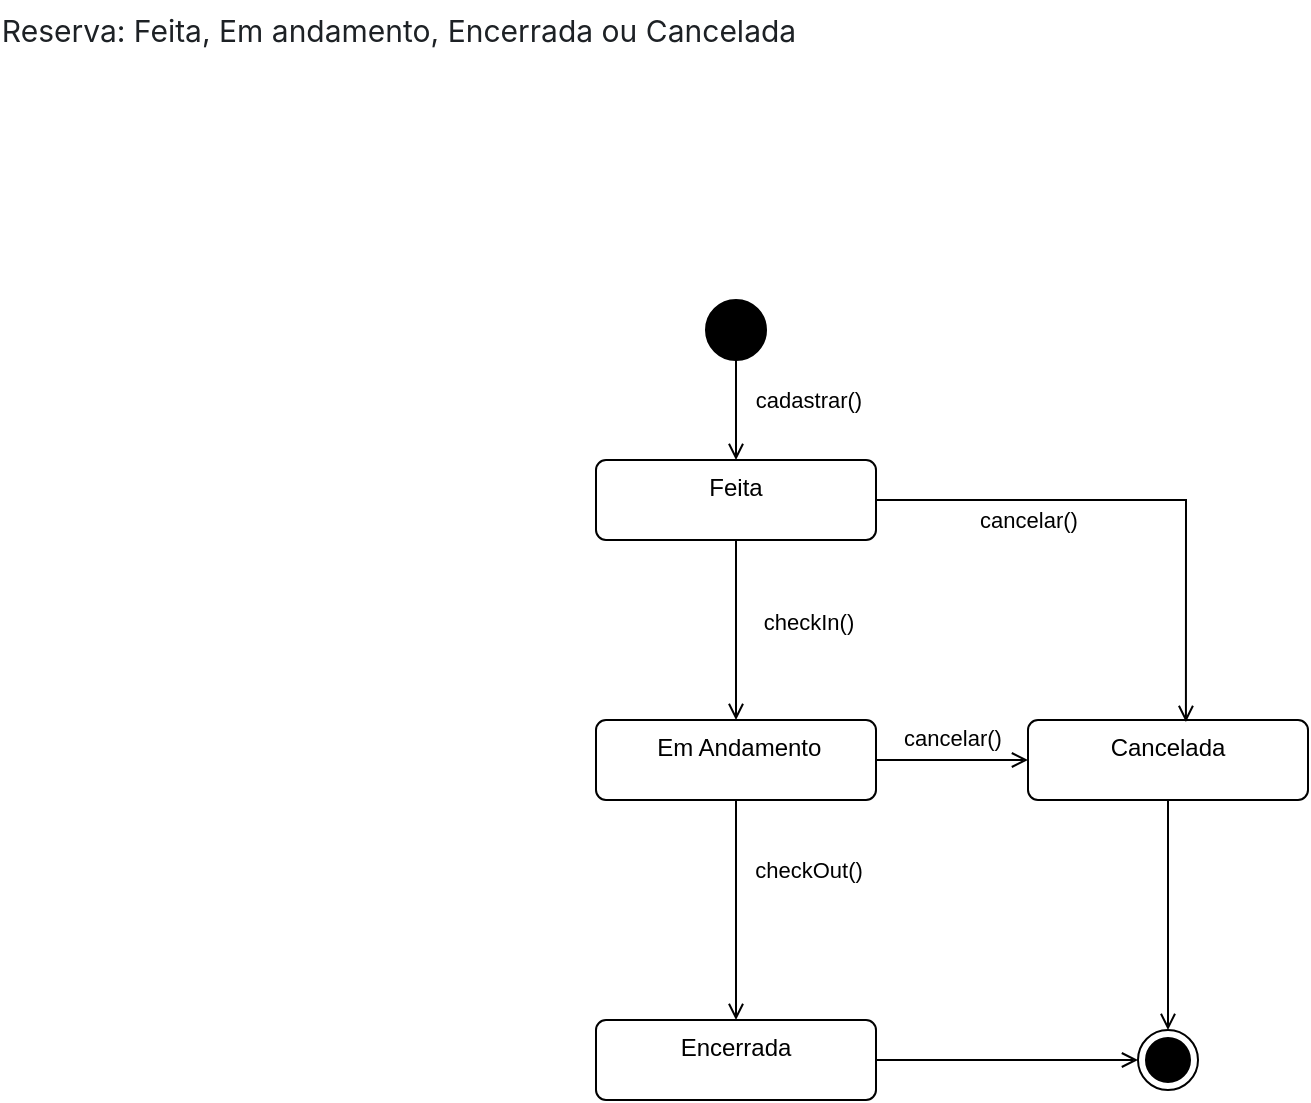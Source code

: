 <mxfile version="27.1.6">
  <diagram name="Página-1" id="ruXlEYKfGkf3GNL-AkUq">
    <mxGraphModel dx="815" dy="1598" grid="1" gridSize="10" guides="1" tooltips="1" connect="1" arrows="1" fold="1" page="1" pageScale="1" pageWidth="827" pageHeight="1169" math="0" shadow="0">
      <root>
        <mxCell id="0" />
        <mxCell id="1" parent="0" />
        <mxCell id="8UiNggiZMsC31rw5k0Jw-4" value="" style="edgeStyle=orthogonalEdgeStyle;rounded=0;orthogonalLoop=1;jettySize=auto;html=1;endArrow=open;endFill=0;" parent="1" source="8UiNggiZMsC31rw5k0Jw-1" target="8UiNggiZMsC31rw5k0Jw-3" edge="1">
          <mxGeometry relative="1" as="geometry" />
        </mxCell>
        <mxCell id="8UiNggiZMsC31rw5k0Jw-5" value="&lt;font style=&quot;vertical-align: inherit;&quot;&gt;&lt;font style=&quot;vertical-align: inherit;&quot;&gt;cadastrar()&lt;/font&gt;&lt;/font&gt;" style="edgeLabel;html=1;align=center;verticalAlign=middle;resizable=0;points=[];fontFamily=Helvetica;fontSize=11;fontColor=default;labelBackgroundColor=default;" parent="8UiNggiZMsC31rw5k0Jw-4" vertex="1" connectable="0">
          <mxGeometry x="-0.28" relative="1" as="geometry">
            <mxPoint x="36" y="2" as="offset" />
          </mxGeometry>
        </mxCell>
        <mxCell id="8UiNggiZMsC31rw5k0Jw-1" value="" style="ellipse;fillColor=strokeColor;html=1;" parent="1" vertex="1">
          <mxGeometry x="399" y="80" width="30" height="30" as="geometry" />
        </mxCell>
        <mxCell id="Ub563v0k016NC7_-h679-6" style="edgeStyle=orthogonalEdgeStyle;rounded=0;orthogonalLoop=1;jettySize=auto;html=1;entryX=0.5;entryY=0;entryDx=0;entryDy=0;endArrow=open;endFill=0;" edge="1" parent="1" source="8UiNggiZMsC31rw5k0Jw-3" target="Ub563v0k016NC7_-h679-5">
          <mxGeometry relative="1" as="geometry" />
        </mxCell>
        <mxCell id="Ub563v0k016NC7_-h679-18" value="&lt;font style=&quot;vertical-align: inherit;&quot;&gt;&lt;font style=&quot;vertical-align: inherit;&quot;&gt;&lt;font style=&quot;vertical-align: inherit;&quot;&gt;&lt;font style=&quot;vertical-align: inherit;&quot;&gt;&lt;font style=&quot;vertical-align: inherit;&quot;&gt;&lt;font style=&quot;vertical-align: inherit;&quot;&gt;checkIn()&lt;/font&gt;&lt;/font&gt;&lt;/font&gt;&lt;/font&gt;&lt;/font&gt;&lt;/font&gt;" style="edgeLabel;html=1;align=center;verticalAlign=middle;resizable=0;points=[];fontFamily=Helvetica;fontSize=11;fontColor=default;labelBackgroundColor=default;" vertex="1" connectable="0" parent="Ub563v0k016NC7_-h679-6">
          <mxGeometry x="-0.089" y="-1" relative="1" as="geometry">
            <mxPoint x="37" as="offset" />
          </mxGeometry>
        </mxCell>
        <mxCell id="8UiNggiZMsC31rw5k0Jw-3" value="&lt;font style=&quot;vertical-align: inherit;&quot;&gt;&lt;font style=&quot;vertical-align: inherit;&quot;&gt;&lt;font style=&quot;vertical-align: inherit;&quot;&gt;&lt;font style=&quot;vertical-align: inherit;&quot;&gt;&lt;font style=&quot;vertical-align: inherit;&quot;&gt;&lt;font style=&quot;vertical-align: inherit;&quot;&gt;&lt;font style=&quot;vertical-align: inherit;&quot;&gt;&lt;font style=&quot;vertical-align: inherit;&quot;&gt;Feita&lt;/font&gt;&lt;/font&gt;&lt;/font&gt;&lt;/font&gt;&lt;/font&gt;&lt;/font&gt;&lt;/font&gt;&lt;/font&gt;" style="html=1;align=center;verticalAlign=top;rounded=1;absoluteArcSize=1;arcSize=10;dashed=0;whiteSpace=wrap;" parent="1" vertex="1">
          <mxGeometry x="344" y="160" width="140" height="40" as="geometry" />
        </mxCell>
        <mxCell id="Ub563v0k016NC7_-h679-1" value="&lt;span style=&quot;color: rgb(29, 33, 37); font-family: -apple-system, BlinkMacSystemFont, &amp;quot;Segoe UI&amp;quot;, Roboto, &amp;quot;Helvetica Neue&amp;quot;, Arial, &amp;quot;Noto Sans&amp;quot;, &amp;quot;Liberation Sans&amp;quot;, sans-serif, &amp;quot;Apple Color Emoji&amp;quot;, &amp;quot;Segoe UI Emoji&amp;quot;, &amp;quot;Segoe UI Symbol&amp;quot;, &amp;quot;Noto Color Emoji&amp;quot;; font-size: 15px; text-align: start; text-wrap-mode: wrap; background-color: rgb(255, 255, 255);&quot;&gt;&lt;font style=&quot;vertical-align: inherit;&quot;&gt;&lt;font style=&quot;vertical-align: inherit;&quot;&gt;Reserva: Feita, Em andamento, Encerrada ou Cancelada&lt;/font&gt;&lt;/font&gt;&lt;/span&gt;" style="text;html=1;align=center;verticalAlign=middle;resizable=0;points=[];autosize=1;strokeColor=none;fillColor=none;" vertex="1" parent="1">
          <mxGeometry x="50" y="-70" width="390" height="30" as="geometry" />
        </mxCell>
        <mxCell id="Ub563v0k016NC7_-h679-9" style="edgeStyle=orthogonalEdgeStyle;shape=connector;rounded=0;orthogonalLoop=1;jettySize=auto;html=1;entryX=0.5;entryY=0;entryDx=0;entryDy=0;strokeColor=default;align=center;verticalAlign=middle;fontFamily=Helvetica;fontSize=11;fontColor=default;labelBackgroundColor=default;endArrow=open;endFill=0;" edge="1" parent="1" source="Ub563v0k016NC7_-h679-5" target="Ub563v0k016NC7_-h679-8">
          <mxGeometry relative="1" as="geometry" />
        </mxCell>
        <mxCell id="Ub563v0k016NC7_-h679-19" value="&lt;font style=&quot;vertical-align: inherit;&quot;&gt;&lt;font style=&quot;vertical-align: inherit;&quot;&gt;checkOut()&lt;/font&gt;&lt;/font&gt;" style="edgeLabel;html=1;align=center;verticalAlign=middle;resizable=0;points=[];fontFamily=Helvetica;fontSize=11;fontColor=default;labelBackgroundColor=default;" vertex="1" connectable="0" parent="Ub563v0k016NC7_-h679-9">
          <mxGeometry x="-0.364" y="3" relative="1" as="geometry">
            <mxPoint x="33" as="offset" />
          </mxGeometry>
        </mxCell>
        <mxCell id="Ub563v0k016NC7_-h679-13" style="edgeStyle=orthogonalEdgeStyle;shape=connector;rounded=0;orthogonalLoop=1;jettySize=auto;html=1;entryX=0;entryY=0.5;entryDx=0;entryDy=0;strokeColor=default;align=center;verticalAlign=middle;fontFamily=Helvetica;fontSize=11;fontColor=default;labelBackgroundColor=default;endArrow=open;endFill=0;" edge="1" parent="1" source="Ub563v0k016NC7_-h679-5" target="Ub563v0k016NC7_-h679-11">
          <mxGeometry relative="1" as="geometry" />
        </mxCell>
        <mxCell id="Ub563v0k016NC7_-h679-5" value="&lt;font style=&quot;vertical-align: inherit;&quot;&gt;&lt;font style=&quot;vertical-align: inherit;&quot;&gt;&lt;font style=&quot;vertical-align: inherit;&quot;&gt;&lt;font style=&quot;vertical-align: inherit;&quot;&gt;&lt;font style=&quot;vertical-align: inherit;&quot;&gt;&lt;font style=&quot;vertical-align: inherit;&quot;&gt;&lt;font style=&quot;vertical-align: inherit;&quot;&gt;&lt;font style=&quot;vertical-align: inherit;&quot;&gt;&lt;font style=&quot;vertical-align: inherit;&quot;&gt;&lt;font style=&quot;vertical-align: inherit;&quot;&gt;&lt;font style=&quot;vertical-align: inherit;&quot;&gt;&lt;font style=&quot;vertical-align: inherit;&quot;&gt;&amp;nbsp;Em Andamento&lt;/font&gt;&lt;/font&gt;&lt;/font&gt;&lt;/font&gt;&lt;/font&gt;&lt;/font&gt;&lt;/font&gt;&lt;/font&gt;&lt;/font&gt;&lt;/font&gt;&lt;/font&gt;&lt;/font&gt;" style="html=1;align=center;verticalAlign=top;rounded=1;absoluteArcSize=1;arcSize=10;dashed=0;whiteSpace=wrap;" vertex="1" parent="1">
          <mxGeometry x="344" y="290" width="140" height="40" as="geometry" />
        </mxCell>
        <mxCell id="Ub563v0k016NC7_-h679-16" style="edgeStyle=orthogonalEdgeStyle;shape=connector;rounded=0;orthogonalLoop=1;jettySize=auto;html=1;strokeColor=default;align=center;verticalAlign=middle;fontFamily=Helvetica;fontSize=11;fontColor=default;labelBackgroundColor=default;endArrow=open;endFill=0;entryX=0;entryY=0.5;entryDx=0;entryDy=0;" edge="1" parent="1" source="Ub563v0k016NC7_-h679-8" target="Ub563v0k016NC7_-h679-14">
          <mxGeometry relative="1" as="geometry">
            <mxPoint x="610" y="460" as="targetPoint" />
          </mxGeometry>
        </mxCell>
        <mxCell id="Ub563v0k016NC7_-h679-8" value="&lt;font style=&quot;vertical-align: inherit;&quot;&gt;&lt;font style=&quot;vertical-align: inherit;&quot;&gt;&lt;font style=&quot;vertical-align: inherit;&quot;&gt;&lt;font style=&quot;vertical-align: inherit;&quot;&gt;&lt;font style=&quot;vertical-align: inherit;&quot;&gt;&lt;font style=&quot;vertical-align: inherit;&quot;&gt;&lt;font style=&quot;vertical-align: inherit;&quot;&gt;&lt;font style=&quot;vertical-align: inherit;&quot;&gt;&lt;font style=&quot;vertical-align: inherit;&quot;&gt;&lt;font style=&quot;vertical-align: inherit;&quot;&gt;&lt;font style=&quot;vertical-align: inherit;&quot;&gt;&lt;font style=&quot;vertical-align: inherit;&quot;&gt;&lt;font style=&quot;vertical-align: inherit;&quot;&gt;&lt;font style=&quot;vertical-align: inherit;&quot;&gt;Encerrada&lt;/font&gt;&lt;/font&gt;&lt;/font&gt;&lt;/font&gt;&lt;/font&gt;&lt;/font&gt;&lt;/font&gt;&lt;/font&gt;&lt;/font&gt;&lt;/font&gt;&lt;/font&gt;&lt;/font&gt;&lt;/font&gt;&lt;/font&gt;" style="html=1;align=center;verticalAlign=top;rounded=1;absoluteArcSize=1;arcSize=10;dashed=0;whiteSpace=wrap;" vertex="1" parent="1">
          <mxGeometry x="344" y="440" width="140" height="40" as="geometry" />
        </mxCell>
        <mxCell id="Ub563v0k016NC7_-h679-17" style="edgeStyle=orthogonalEdgeStyle;shape=connector;rounded=0;orthogonalLoop=1;jettySize=auto;html=1;strokeColor=default;align=center;verticalAlign=middle;fontFamily=Helvetica;fontSize=11;fontColor=default;labelBackgroundColor=default;endArrow=open;endFill=0;entryX=0.5;entryY=0;entryDx=0;entryDy=0;" edge="1" parent="1" source="Ub563v0k016NC7_-h679-11" target="Ub563v0k016NC7_-h679-14">
          <mxGeometry relative="1" as="geometry">
            <mxPoint x="630" y="440" as="targetPoint" />
          </mxGeometry>
        </mxCell>
        <mxCell id="Ub563v0k016NC7_-h679-11" value="&lt;font style=&quot;vertical-align: inherit;&quot;&gt;&lt;font style=&quot;vertical-align: inherit;&quot;&gt;&lt;font style=&quot;vertical-align: inherit;&quot;&gt;&lt;font style=&quot;vertical-align: inherit;&quot;&gt;&lt;font style=&quot;vertical-align: inherit;&quot;&gt;&lt;font style=&quot;vertical-align: inherit;&quot;&gt;&lt;font style=&quot;vertical-align: inherit;&quot;&gt;&lt;font style=&quot;vertical-align: inherit;&quot;&gt;&lt;font style=&quot;vertical-align: inherit;&quot;&gt;&lt;font style=&quot;vertical-align: inherit;&quot;&gt;&lt;font style=&quot;vertical-align: inherit;&quot;&gt;&lt;font style=&quot;vertical-align: inherit;&quot;&gt;&lt;font style=&quot;vertical-align: inherit;&quot;&gt;&lt;font style=&quot;vertical-align: inherit;&quot;&gt;&lt;font style=&quot;vertical-align: inherit;&quot;&gt;&lt;font style=&quot;vertical-align: inherit;&quot;&gt;Cancelada&lt;/font&gt;&lt;/font&gt;&lt;/font&gt;&lt;/font&gt;&lt;/font&gt;&lt;/font&gt;&lt;/font&gt;&lt;/font&gt;&lt;/font&gt;&lt;/font&gt;&lt;/font&gt;&lt;/font&gt;&lt;/font&gt;&lt;/font&gt;&lt;/font&gt;&lt;/font&gt;" style="html=1;align=center;verticalAlign=top;rounded=1;absoluteArcSize=1;arcSize=10;dashed=0;whiteSpace=wrap;" vertex="1" parent="1">
          <mxGeometry x="560" y="290" width="140" height="40" as="geometry" />
        </mxCell>
        <mxCell id="Ub563v0k016NC7_-h679-12" style="edgeStyle=orthogonalEdgeStyle;shape=connector;rounded=0;orthogonalLoop=1;jettySize=auto;html=1;entryX=0.564;entryY=0.025;entryDx=0;entryDy=0;entryPerimeter=0;strokeColor=default;align=center;verticalAlign=middle;fontFamily=Helvetica;fontSize=11;fontColor=default;labelBackgroundColor=default;endArrow=open;endFill=0;" edge="1" parent="1" source="8UiNggiZMsC31rw5k0Jw-3" target="Ub563v0k016NC7_-h679-11">
          <mxGeometry relative="1" as="geometry" />
        </mxCell>
        <mxCell id="Ub563v0k016NC7_-h679-20" value="&lt;font style=&quot;vertical-align: inherit;&quot;&gt;&lt;font style=&quot;vertical-align: inherit;&quot;&gt;cancelar()&lt;/font&gt;&lt;/font&gt;" style="edgeLabel;html=1;align=center;verticalAlign=middle;resizable=0;points=[];fontFamily=Helvetica;fontSize=11;fontColor=default;labelBackgroundColor=default;" vertex="1" connectable="0" parent="Ub563v0k016NC7_-h679-12">
          <mxGeometry x="-0.316" y="1" relative="1" as="geometry">
            <mxPoint x="-15" y="11" as="offset" />
          </mxGeometry>
        </mxCell>
        <mxCell id="Ub563v0k016NC7_-h679-14" value="" style="ellipse;html=1;shape=endState;fillColor=strokeColor;fontFamily=Helvetica;fontSize=11;fontColor=default;labelBackgroundColor=default;" vertex="1" parent="1">
          <mxGeometry x="615" y="445" width="30" height="30" as="geometry" />
        </mxCell>
        <mxCell id="Ub563v0k016NC7_-h679-22" value="&lt;font style=&quot;vertical-align: inherit;&quot;&gt;&lt;font style=&quot;vertical-align: inherit;&quot;&gt;cancelar()&lt;/font&gt;&lt;/font&gt;" style="edgeLabel;html=1;align=center;verticalAlign=middle;resizable=0;points=[];fontFamily=Helvetica;fontSize=11;fontColor=default;labelBackgroundColor=default;" vertex="1" connectable="0" parent="1">
          <mxGeometry x="520" y="290" as="geometry">
            <mxPoint x="2" y="9" as="offset" />
          </mxGeometry>
        </mxCell>
      </root>
    </mxGraphModel>
  </diagram>
</mxfile>

